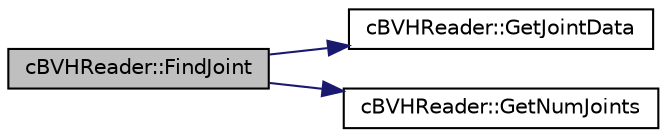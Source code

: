 digraph "cBVHReader::FindJoint"
{
 // LATEX_PDF_SIZE
  edge [fontname="Helvetica",fontsize="10",labelfontname="Helvetica",labelfontsize="10"];
  node [fontname="Helvetica",fontsize="10",shape=record];
  rankdir="LR";
  Node1 [label="cBVHReader::FindJoint",height=0.2,width=0.4,color="black", fillcolor="grey75", style="filled", fontcolor="black",tooltip=" "];
  Node1 -> Node2 [color="midnightblue",fontsize="10",style="solid",fontname="Helvetica"];
  Node2 [label="cBVHReader::GetJointData",height=0.2,width=0.4,color="black", fillcolor="white", style="filled",URL="$classc_b_v_h_reader.html#a533017ceff68ac1c102f7bad5b52c607",tooltip=" "];
  Node1 -> Node3 [color="midnightblue",fontsize="10",style="solid",fontname="Helvetica"];
  Node3 [label="cBVHReader::GetNumJoints",height=0.2,width=0.4,color="black", fillcolor="white", style="filled",URL="$classc_b_v_h_reader.html#a4fd48c659af50f664f8497c9844fe905",tooltip=" "];
}
